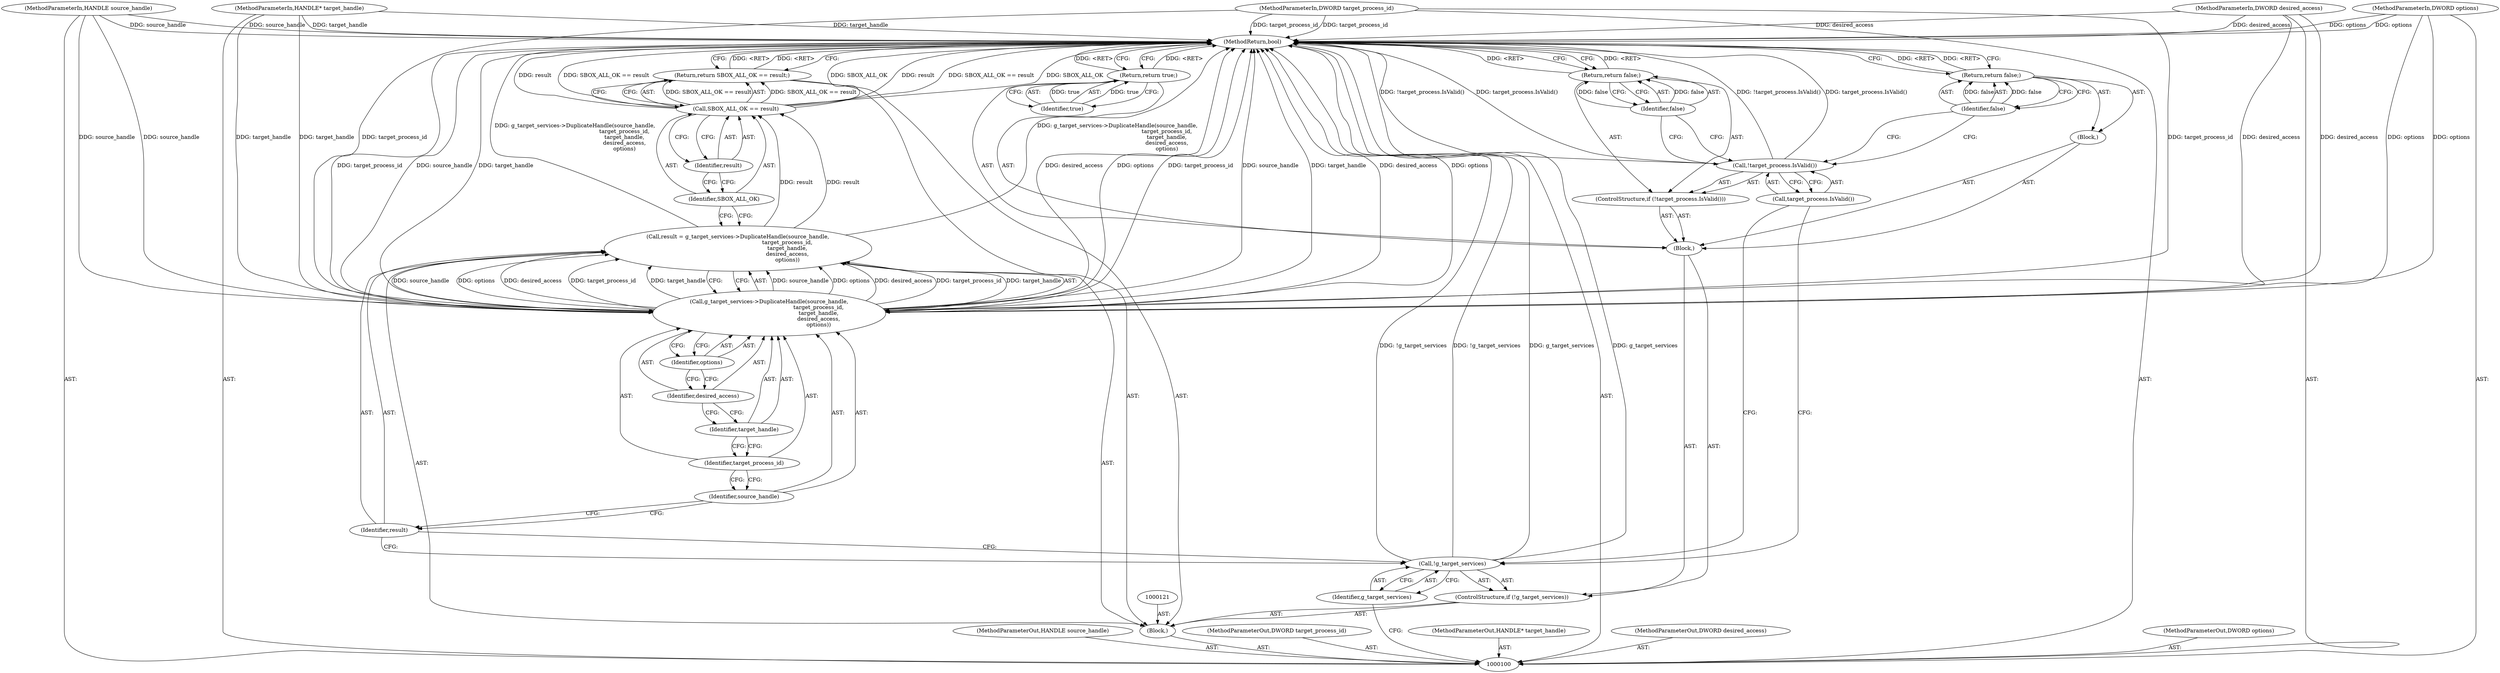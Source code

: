 digraph "1_Chrome_cd0bd79d6ebdb72183e6f0833673464cc10b3600_29" {
"1000134" [label="(MethodReturn,bool)"];
"1000101" [label="(MethodParameterIn,HANDLE source_handle)"];
"1000168" [label="(MethodParameterOut,HANDLE source_handle)"];
"1000111" [label="(ControlStructure,if (!target_process.IsValid()))"];
"1000112" [label="(Call,!target_process.IsValid())"];
"1000113" [label="(Call,target_process.IsValid())"];
"1000115" [label="(Identifier,false)"];
"1000114" [label="(Return,return false;)"];
"1000116" [label="(Block,)"];
"1000118" [label="(Identifier,false)"];
"1000117" [label="(Return,return false;)"];
"1000120" [label="(Identifier,true)"];
"1000119" [label="(Return,return true;)"];
"1000102" [label="(MethodParameterIn,DWORD target_process_id)"];
"1000169" [label="(MethodParameterOut,DWORD target_process_id)"];
"1000122" [label="(Call,result = g_target_services->DuplicateHandle(source_handle,\n                                                         target_process_id,\n                                                         target_handle,\n                                                         desired_access,\n                                                         options))"];
"1000123" [label="(Identifier,result)"];
"1000124" [label="(Call,g_target_services->DuplicateHandle(source_handle,\n                                                         target_process_id,\n                                                         target_handle,\n                                                         desired_access,\n                                                         options))"];
"1000125" [label="(Identifier,source_handle)"];
"1000126" [label="(Identifier,target_process_id)"];
"1000127" [label="(Identifier,target_handle)"];
"1000128" [label="(Identifier,desired_access)"];
"1000129" [label="(Identifier,options)"];
"1000130" [label="(Return,return SBOX_ALL_OK == result;)"];
"1000133" [label="(Identifier,result)"];
"1000131" [label="(Call,SBOX_ALL_OK == result)"];
"1000132" [label="(Identifier,SBOX_ALL_OK)"];
"1000103" [label="(MethodParameterIn,HANDLE* target_handle)"];
"1000170" [label="(MethodParameterOut,HANDLE* target_handle)"];
"1000104" [label="(MethodParameterIn,DWORD desired_access)"];
"1000171" [label="(MethodParameterOut,DWORD desired_access)"];
"1000105" [label="(MethodParameterIn,DWORD options)"];
"1000172" [label="(MethodParameterOut,DWORD options)"];
"1000106" [label="(Block,)"];
"1000107" [label="(ControlStructure,if (!g_target_services))"];
"1000110" [label="(Block,)"];
"1000108" [label="(Call,!g_target_services)"];
"1000109" [label="(Identifier,g_target_services)"];
"1000134" -> "1000100"  [label="AST: "];
"1000134" -> "1000114"  [label="CFG: "];
"1000134" -> "1000117"  [label="CFG: "];
"1000134" -> "1000119"  [label="CFG: "];
"1000134" -> "1000130"  [label="CFG: "];
"1000117" -> "1000134"  [label="DDG: <RET>"];
"1000124" -> "1000134"  [label="DDG: target_process_id"];
"1000124" -> "1000134"  [label="DDG: source_handle"];
"1000124" -> "1000134"  [label="DDG: target_handle"];
"1000124" -> "1000134"  [label="DDG: desired_access"];
"1000124" -> "1000134"  [label="DDG: options"];
"1000108" -> "1000134"  [label="DDG: !g_target_services"];
"1000108" -> "1000134"  [label="DDG: g_target_services"];
"1000104" -> "1000134"  [label="DDG: desired_access"];
"1000105" -> "1000134"  [label="DDG: options"];
"1000131" -> "1000134"  [label="DDG: SBOX_ALL_OK"];
"1000131" -> "1000134"  [label="DDG: result"];
"1000131" -> "1000134"  [label="DDG: SBOX_ALL_OK == result"];
"1000103" -> "1000134"  [label="DDG: target_handle"];
"1000102" -> "1000134"  [label="DDG: target_process_id"];
"1000112" -> "1000134"  [label="DDG: !target_process.IsValid()"];
"1000112" -> "1000134"  [label="DDG: target_process.IsValid()"];
"1000101" -> "1000134"  [label="DDG: source_handle"];
"1000122" -> "1000134"  [label="DDG: g_target_services->DuplicateHandle(source_handle,\n                                                         target_process_id,\n                                                         target_handle,\n                                                         desired_access,\n                                                         options)"];
"1000119" -> "1000134"  [label="DDG: <RET>"];
"1000130" -> "1000134"  [label="DDG: <RET>"];
"1000114" -> "1000134"  [label="DDG: <RET>"];
"1000101" -> "1000100"  [label="AST: "];
"1000101" -> "1000134"  [label="DDG: source_handle"];
"1000101" -> "1000124"  [label="DDG: source_handle"];
"1000168" -> "1000100"  [label="AST: "];
"1000111" -> "1000110"  [label="AST: "];
"1000112" -> "1000111"  [label="AST: "];
"1000114" -> "1000111"  [label="AST: "];
"1000112" -> "1000111"  [label="AST: "];
"1000112" -> "1000113"  [label="CFG: "];
"1000113" -> "1000112"  [label="AST: "];
"1000115" -> "1000112"  [label="CFG: "];
"1000118" -> "1000112"  [label="CFG: "];
"1000112" -> "1000134"  [label="DDG: !target_process.IsValid()"];
"1000112" -> "1000134"  [label="DDG: target_process.IsValid()"];
"1000113" -> "1000112"  [label="AST: "];
"1000113" -> "1000108"  [label="CFG: "];
"1000112" -> "1000113"  [label="CFG: "];
"1000115" -> "1000114"  [label="AST: "];
"1000115" -> "1000112"  [label="CFG: "];
"1000114" -> "1000115"  [label="CFG: "];
"1000115" -> "1000114"  [label="DDG: false"];
"1000114" -> "1000111"  [label="AST: "];
"1000114" -> "1000115"  [label="CFG: "];
"1000115" -> "1000114"  [label="AST: "];
"1000134" -> "1000114"  [label="CFG: "];
"1000114" -> "1000134"  [label="DDG: <RET>"];
"1000115" -> "1000114"  [label="DDG: false"];
"1000116" -> "1000110"  [label="AST: "];
"1000117" -> "1000116"  [label="AST: "];
"1000118" -> "1000117"  [label="AST: "];
"1000118" -> "1000112"  [label="CFG: "];
"1000117" -> "1000118"  [label="CFG: "];
"1000118" -> "1000117"  [label="DDG: false"];
"1000117" -> "1000116"  [label="AST: "];
"1000117" -> "1000118"  [label="CFG: "];
"1000118" -> "1000117"  [label="AST: "];
"1000134" -> "1000117"  [label="CFG: "];
"1000117" -> "1000134"  [label="DDG: <RET>"];
"1000118" -> "1000117"  [label="DDG: false"];
"1000120" -> "1000119"  [label="AST: "];
"1000119" -> "1000120"  [label="CFG: "];
"1000120" -> "1000119"  [label="DDG: true"];
"1000119" -> "1000110"  [label="AST: "];
"1000119" -> "1000120"  [label="CFG: "];
"1000120" -> "1000119"  [label="AST: "];
"1000134" -> "1000119"  [label="CFG: "];
"1000119" -> "1000134"  [label="DDG: <RET>"];
"1000120" -> "1000119"  [label="DDG: true"];
"1000102" -> "1000100"  [label="AST: "];
"1000102" -> "1000134"  [label="DDG: target_process_id"];
"1000102" -> "1000124"  [label="DDG: target_process_id"];
"1000169" -> "1000100"  [label="AST: "];
"1000122" -> "1000106"  [label="AST: "];
"1000122" -> "1000124"  [label="CFG: "];
"1000123" -> "1000122"  [label="AST: "];
"1000124" -> "1000122"  [label="AST: "];
"1000132" -> "1000122"  [label="CFG: "];
"1000122" -> "1000134"  [label="DDG: g_target_services->DuplicateHandle(source_handle,\n                                                         target_process_id,\n                                                         target_handle,\n                                                         desired_access,\n                                                         options)"];
"1000124" -> "1000122"  [label="DDG: source_handle"];
"1000124" -> "1000122"  [label="DDG: options"];
"1000124" -> "1000122"  [label="DDG: desired_access"];
"1000124" -> "1000122"  [label="DDG: target_process_id"];
"1000124" -> "1000122"  [label="DDG: target_handle"];
"1000122" -> "1000131"  [label="DDG: result"];
"1000123" -> "1000122"  [label="AST: "];
"1000123" -> "1000108"  [label="CFG: "];
"1000125" -> "1000123"  [label="CFG: "];
"1000124" -> "1000122"  [label="AST: "];
"1000124" -> "1000129"  [label="CFG: "];
"1000125" -> "1000124"  [label="AST: "];
"1000126" -> "1000124"  [label="AST: "];
"1000127" -> "1000124"  [label="AST: "];
"1000128" -> "1000124"  [label="AST: "];
"1000129" -> "1000124"  [label="AST: "];
"1000122" -> "1000124"  [label="CFG: "];
"1000124" -> "1000134"  [label="DDG: target_process_id"];
"1000124" -> "1000134"  [label="DDG: source_handle"];
"1000124" -> "1000134"  [label="DDG: target_handle"];
"1000124" -> "1000134"  [label="DDG: desired_access"];
"1000124" -> "1000134"  [label="DDG: options"];
"1000124" -> "1000122"  [label="DDG: source_handle"];
"1000124" -> "1000122"  [label="DDG: options"];
"1000124" -> "1000122"  [label="DDG: desired_access"];
"1000124" -> "1000122"  [label="DDG: target_process_id"];
"1000124" -> "1000122"  [label="DDG: target_handle"];
"1000101" -> "1000124"  [label="DDG: source_handle"];
"1000102" -> "1000124"  [label="DDG: target_process_id"];
"1000103" -> "1000124"  [label="DDG: target_handle"];
"1000104" -> "1000124"  [label="DDG: desired_access"];
"1000105" -> "1000124"  [label="DDG: options"];
"1000125" -> "1000124"  [label="AST: "];
"1000125" -> "1000123"  [label="CFG: "];
"1000126" -> "1000125"  [label="CFG: "];
"1000126" -> "1000124"  [label="AST: "];
"1000126" -> "1000125"  [label="CFG: "];
"1000127" -> "1000126"  [label="CFG: "];
"1000127" -> "1000124"  [label="AST: "];
"1000127" -> "1000126"  [label="CFG: "];
"1000128" -> "1000127"  [label="CFG: "];
"1000128" -> "1000124"  [label="AST: "];
"1000128" -> "1000127"  [label="CFG: "];
"1000129" -> "1000128"  [label="CFG: "];
"1000129" -> "1000124"  [label="AST: "];
"1000129" -> "1000128"  [label="CFG: "];
"1000124" -> "1000129"  [label="CFG: "];
"1000130" -> "1000106"  [label="AST: "];
"1000130" -> "1000131"  [label="CFG: "];
"1000131" -> "1000130"  [label="AST: "];
"1000134" -> "1000130"  [label="CFG: "];
"1000130" -> "1000134"  [label="DDG: <RET>"];
"1000131" -> "1000130"  [label="DDG: SBOX_ALL_OK == result"];
"1000133" -> "1000131"  [label="AST: "];
"1000133" -> "1000132"  [label="CFG: "];
"1000131" -> "1000133"  [label="CFG: "];
"1000131" -> "1000130"  [label="AST: "];
"1000131" -> "1000133"  [label="CFG: "];
"1000132" -> "1000131"  [label="AST: "];
"1000133" -> "1000131"  [label="AST: "];
"1000130" -> "1000131"  [label="CFG: "];
"1000131" -> "1000134"  [label="DDG: SBOX_ALL_OK"];
"1000131" -> "1000134"  [label="DDG: result"];
"1000131" -> "1000134"  [label="DDG: SBOX_ALL_OK == result"];
"1000131" -> "1000130"  [label="DDG: SBOX_ALL_OK == result"];
"1000122" -> "1000131"  [label="DDG: result"];
"1000132" -> "1000131"  [label="AST: "];
"1000132" -> "1000122"  [label="CFG: "];
"1000133" -> "1000132"  [label="CFG: "];
"1000103" -> "1000100"  [label="AST: "];
"1000103" -> "1000134"  [label="DDG: target_handle"];
"1000103" -> "1000124"  [label="DDG: target_handle"];
"1000170" -> "1000100"  [label="AST: "];
"1000104" -> "1000100"  [label="AST: "];
"1000104" -> "1000134"  [label="DDG: desired_access"];
"1000104" -> "1000124"  [label="DDG: desired_access"];
"1000171" -> "1000100"  [label="AST: "];
"1000105" -> "1000100"  [label="AST: "];
"1000105" -> "1000134"  [label="DDG: options"];
"1000105" -> "1000124"  [label="DDG: options"];
"1000172" -> "1000100"  [label="AST: "];
"1000106" -> "1000100"  [label="AST: "];
"1000107" -> "1000106"  [label="AST: "];
"1000121" -> "1000106"  [label="AST: "];
"1000122" -> "1000106"  [label="AST: "];
"1000130" -> "1000106"  [label="AST: "];
"1000107" -> "1000106"  [label="AST: "];
"1000108" -> "1000107"  [label="AST: "];
"1000110" -> "1000107"  [label="AST: "];
"1000110" -> "1000107"  [label="AST: "];
"1000111" -> "1000110"  [label="AST: "];
"1000116" -> "1000110"  [label="AST: "];
"1000119" -> "1000110"  [label="AST: "];
"1000108" -> "1000107"  [label="AST: "];
"1000108" -> "1000109"  [label="CFG: "];
"1000109" -> "1000108"  [label="AST: "];
"1000113" -> "1000108"  [label="CFG: "];
"1000123" -> "1000108"  [label="CFG: "];
"1000108" -> "1000134"  [label="DDG: !g_target_services"];
"1000108" -> "1000134"  [label="DDG: g_target_services"];
"1000109" -> "1000108"  [label="AST: "];
"1000109" -> "1000100"  [label="CFG: "];
"1000108" -> "1000109"  [label="CFG: "];
}
